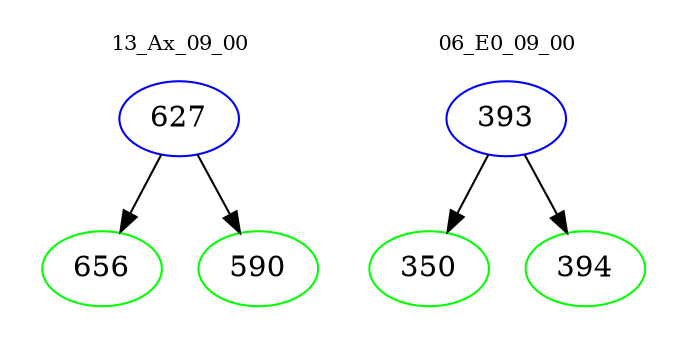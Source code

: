 digraph{
subgraph cluster_0 {
color = white
label = "13_Ax_09_00";
fontsize=10;
T0_627 [label="627", color="blue"]
T0_627 -> T0_656 [color="black"]
T0_656 [label="656", color="green"]
T0_627 -> T0_590 [color="black"]
T0_590 [label="590", color="green"]
}
subgraph cluster_1 {
color = white
label = "06_E0_09_00";
fontsize=10;
T1_393 [label="393", color="blue"]
T1_393 -> T1_350 [color="black"]
T1_350 [label="350", color="green"]
T1_393 -> T1_394 [color="black"]
T1_394 [label="394", color="green"]
}
}
